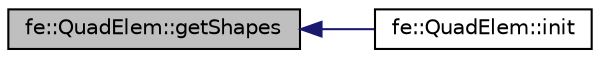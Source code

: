 digraph "fe::QuadElem::getShapes"
{
  edge [fontname="Helvetica",fontsize="10",labelfontname="Helvetica",labelfontsize="10"];
  node [fontname="Helvetica",fontsize="10",shape=record];
  rankdir="LR";
  Node24 [label="fe::QuadElem::getShapes",height=0.2,width=0.4,color="black", fillcolor="grey75", style="filled", fontcolor="black"];
  Node24 -> Node25 [dir="back",color="midnightblue",fontsize="10",style="solid",fontname="Helvetica"];
  Node25 [label="fe::QuadElem::init",height=0.2,width=0.4,color="black", fillcolor="white", style="filled",URL="$classfe_1_1QuadElem.html#a81c559a55ceabb662b6ad8f8a2312ec8",tooltip="Compute the quadrature points for quadrangle element. "];
}
